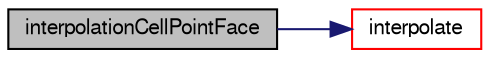 digraph "interpolationCellPointFace"
{
  bgcolor="transparent";
  edge [fontname="FreeSans",fontsize="10",labelfontname="FreeSans",labelfontsize="10"];
  node [fontname="FreeSans",fontsize="10",shape=record];
  rankdir="LR";
  Node0 [label="interpolationCellPointFace",height=0.2,width=0.4,color="black", fillcolor="grey75", style="filled", fontcolor="black"];
  Node0 -> Node1 [color="midnightblue",fontsize="10",style="solid",fontname="FreeSans"];
  Node1 [label="interpolate",height=0.2,width=0.4,color="red",URL="$a22930.html#a1e1a36b4d220030fdbd81c18d1303d85",tooltip="Interpolate field to the given point in the given cell. "];
}
